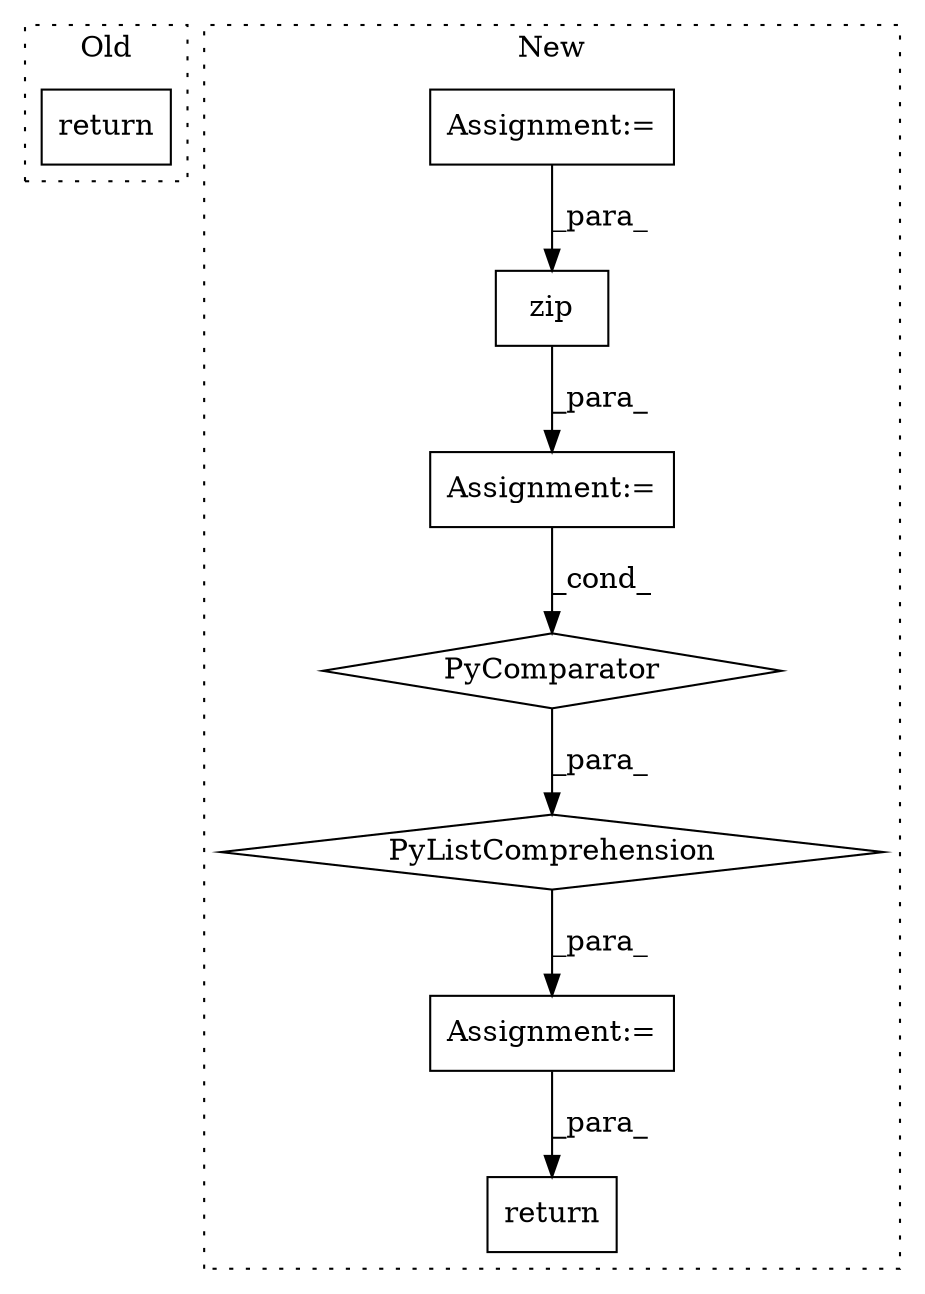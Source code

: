 digraph G {
subgraph cluster0 {
1 [label="return" a="41" s="756" l="7" shape="box"];
label = "Old";
style="dotted";
}
subgraph cluster1 {
2 [label="zip" a="32" s="818,909" l="4,1" shape="box"];
3 [label="Assignment:=" a="7" s="804" l="115" shape="box"];
4 [label="Assignment:=" a="7" s="637" l="4" shape="box"];
5 [label="PyComparator" a="113" s="804" l="115" shape="diamond"];
6 [label="return" a="41" s="960" l="7" shape="box"];
7 [label="PyListComprehension" a="109" s="701" l="226" shape="diamond"];
8 [label="Assignment:=" a="7" s="689" l="12" shape="box"];
label = "New";
style="dotted";
}
2 -> 3 [label="_para_"];
3 -> 5 [label="_cond_"];
4 -> 2 [label="_para_"];
5 -> 7 [label="_para_"];
7 -> 8 [label="_para_"];
8 -> 6 [label="_para_"];
}